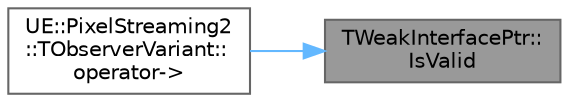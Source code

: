 digraph "TWeakInterfacePtr::IsValid"
{
 // INTERACTIVE_SVG=YES
 // LATEX_PDF_SIZE
  bgcolor="transparent";
  edge [fontname=Helvetica,fontsize=10,labelfontname=Helvetica,labelfontsize=10];
  node [fontname=Helvetica,fontsize=10,shape=box,height=0.2,width=0.4];
  rankdir="RL";
  Node1 [id="Node000001",label="TWeakInterfacePtr::\lIsValid",height=0.2,width=0.4,color="gray40", fillcolor="grey60", style="filled", fontcolor="black",tooltip="Test if this points to a live object."];
  Node1 -> Node2 [id="edge1_Node000001_Node000002",dir="back",color="steelblue1",style="solid",tooltip=" "];
  Node2 [id="Node000002",label="UE::PixelStreaming2\l::TObserverVariant::\loperator-\>",height=0.2,width=0.4,color="grey40", fillcolor="white", style="filled",URL="$da/dec/classUE_1_1PixelStreaming2_1_1TObserverVariant.html#ad31dfc9cd1e39abdd80bbb32169e4c74",tooltip=" "];
}
